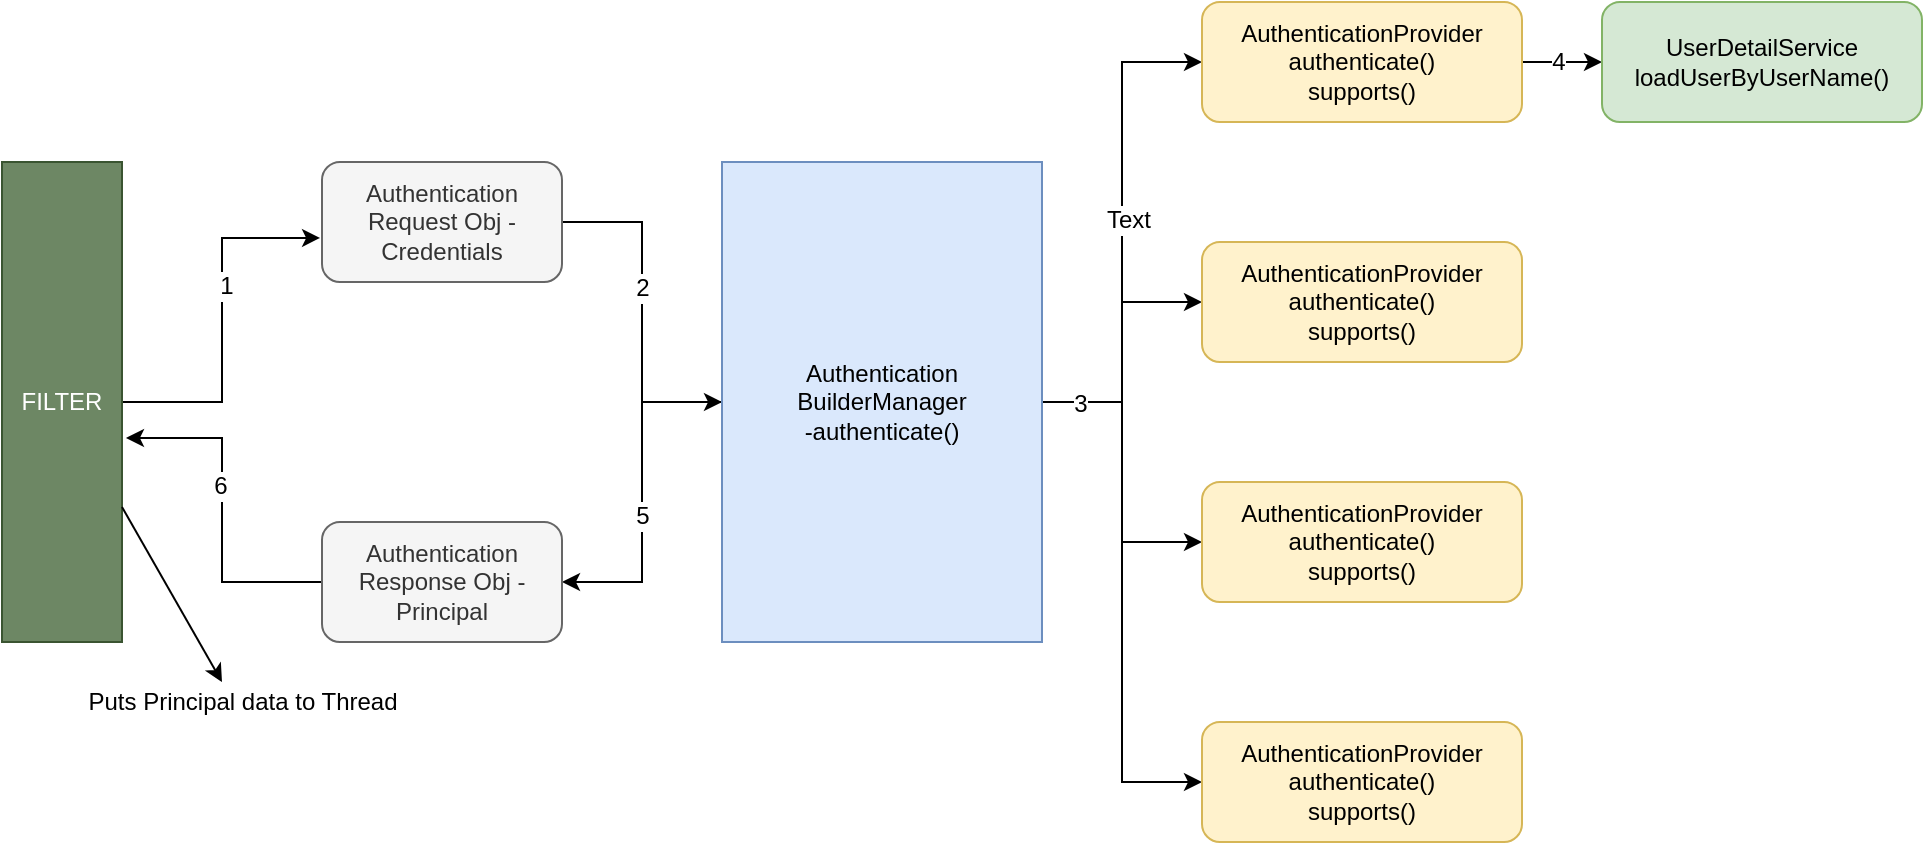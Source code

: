 <mxfile version="12.7.4" type="github"><diagram id="Ptgg4sQXUyMZ3CQnNbE7" name="Page-1"><mxGraphModel dx="1636" dy="429" grid="1" gridSize="10" guides="1" tooltips="1" connect="1" arrows="1" fold="1" page="1" pageScale="1" pageWidth="850" pageHeight="1100" math="0" shadow="0"><root><mxCell id="0"/><mxCell id="1" parent="0"/><mxCell id="X0fooSxzh1B7O8J5c73O-13" style="edgeStyle=orthogonalEdgeStyle;rounded=0;orthogonalLoop=1;jettySize=auto;html=1;entryX=0;entryY=0.5;entryDx=0;entryDy=0;" edge="1" parent="1" source="X0fooSxzh1B7O8J5c73O-1" target="X0fooSxzh1B7O8J5c73O-2"><mxGeometry relative="1" as="geometry"/></mxCell><mxCell id="X0fooSxzh1B7O8J5c73O-24" value="2" style="text;html=1;align=center;verticalAlign=middle;resizable=0;points=[];labelBackgroundColor=#ffffff;" vertex="1" connectable="0" parent="X0fooSxzh1B7O8J5c73O-13"><mxGeometry x="-0.141" relative="1" as="geometry"><mxPoint as="offset"/></mxGeometry></mxCell><mxCell id="X0fooSxzh1B7O8J5c73O-1" value="Authentication Request Obj - Credentials" style="rounded=1;whiteSpace=wrap;html=1;fillColor=#f5f5f5;strokeColor=#666666;fontColor=#333333;" vertex="1" parent="1"><mxGeometry x="40" y="120" width="120" height="60" as="geometry"/></mxCell><mxCell id="X0fooSxzh1B7O8J5c73O-16" style="edgeStyle=orthogonalEdgeStyle;rounded=0;orthogonalLoop=1;jettySize=auto;html=1;entryX=0;entryY=0.5;entryDx=0;entryDy=0;" edge="1" parent="1" source="X0fooSxzh1B7O8J5c73O-2" target="X0fooSxzh1B7O8J5c73O-5"><mxGeometry relative="1" as="geometry"/></mxCell><mxCell id="X0fooSxzh1B7O8J5c73O-17" style="edgeStyle=orthogonalEdgeStyle;rounded=0;orthogonalLoop=1;jettySize=auto;html=1;entryX=0;entryY=0.5;entryDx=0;entryDy=0;" edge="1" parent="1" source="X0fooSxzh1B7O8J5c73O-2" target="X0fooSxzh1B7O8J5c73O-6"><mxGeometry relative="1" as="geometry"/></mxCell><mxCell id="X0fooSxzh1B7O8J5c73O-18" style="edgeStyle=orthogonalEdgeStyle;rounded=0;orthogonalLoop=1;jettySize=auto;html=1;entryX=0;entryY=0.5;entryDx=0;entryDy=0;" edge="1" parent="1" source="X0fooSxzh1B7O8J5c73O-2" target="X0fooSxzh1B7O8J5c73O-3"><mxGeometry relative="1" as="geometry"/></mxCell><mxCell id="X0fooSxzh1B7O8J5c73O-25" value="Text" style="text;html=1;align=center;verticalAlign=middle;resizable=0;points=[];labelBackgroundColor=#ffffff;" vertex="1" connectable="0" parent="X0fooSxzh1B7O8J5c73O-18"><mxGeometry x="0.048" y="-3" relative="1" as="geometry"><mxPoint as="offset"/></mxGeometry></mxCell><mxCell id="X0fooSxzh1B7O8J5c73O-19" style="edgeStyle=orthogonalEdgeStyle;rounded=0;orthogonalLoop=1;jettySize=auto;html=1;entryX=0;entryY=0.5;entryDx=0;entryDy=0;" edge="1" parent="1" source="X0fooSxzh1B7O8J5c73O-2" target="X0fooSxzh1B7O8J5c73O-4"><mxGeometry relative="1" as="geometry"/></mxCell><mxCell id="X0fooSxzh1B7O8J5c73O-26" value="3" style="text;html=1;align=center;verticalAlign=middle;resizable=0;points=[];labelBackgroundColor=#ffffff;" vertex="1" connectable="0" parent="X0fooSxzh1B7O8J5c73O-19"><mxGeometry x="-0.708" y="-1" relative="1" as="geometry"><mxPoint as="offset"/></mxGeometry></mxCell><mxCell id="X0fooSxzh1B7O8J5c73O-22" style="edgeStyle=orthogonalEdgeStyle;rounded=0;orthogonalLoop=1;jettySize=auto;html=1;entryX=1;entryY=0.5;entryDx=0;entryDy=0;" edge="1" parent="1" source="X0fooSxzh1B7O8J5c73O-2" target="X0fooSxzh1B7O8J5c73O-9"><mxGeometry relative="1" as="geometry"/></mxCell><mxCell id="X0fooSxzh1B7O8J5c73O-28" value="5" style="text;html=1;align=center;verticalAlign=middle;resizable=0;points=[];labelBackgroundColor=#ffffff;" vertex="1" connectable="0" parent="X0fooSxzh1B7O8J5c73O-22"><mxGeometry x="0.141" relative="1" as="geometry"><mxPoint as="offset"/></mxGeometry></mxCell><mxCell id="X0fooSxzh1B7O8J5c73O-2" value="Authentication&lt;br&gt;BuilderManager&lt;br&gt;-authenticate()" style="rounded=0;whiteSpace=wrap;html=1;fillColor=#dae8fc;strokeColor=#6c8ebf;" vertex="1" parent="1"><mxGeometry x="240" y="120" width="160" height="240" as="geometry"/></mxCell><mxCell id="X0fooSxzh1B7O8J5c73O-20" style="edgeStyle=orthogonalEdgeStyle;rounded=0;orthogonalLoop=1;jettySize=auto;html=1;entryX=0;entryY=0.5;entryDx=0;entryDy=0;" edge="1" parent="1" source="X0fooSxzh1B7O8J5c73O-3" target="X0fooSxzh1B7O8J5c73O-7"><mxGeometry relative="1" as="geometry"/></mxCell><mxCell id="X0fooSxzh1B7O8J5c73O-27" value="4" style="text;html=1;align=center;verticalAlign=middle;resizable=0;points=[];labelBackgroundColor=#ffffff;" vertex="1" connectable="0" parent="X0fooSxzh1B7O8J5c73O-20"><mxGeometry x="-0.1" relative="1" as="geometry"><mxPoint as="offset"/></mxGeometry></mxCell><mxCell id="X0fooSxzh1B7O8J5c73O-3" value="AuthenticationProvider&lt;br&gt;authenticate()&lt;br&gt;supports()" style="rounded=1;whiteSpace=wrap;html=1;fillColor=#fff2cc;strokeColor=#d6b656;" vertex="1" parent="1"><mxGeometry x="480" y="40" width="160" height="60" as="geometry"/></mxCell><mxCell id="X0fooSxzh1B7O8J5c73O-4" value="&lt;span style=&quot;white-space: normal&quot;&gt;AuthenticationProvider&lt;/span&gt;&lt;br style=&quot;white-space: normal&quot;&gt;&lt;span style=&quot;white-space: normal&quot;&gt;authenticate()&lt;/span&gt;&lt;br style=&quot;white-space: normal&quot;&gt;&lt;span style=&quot;white-space: normal&quot;&gt;supports()&lt;/span&gt;" style="rounded=1;whiteSpace=wrap;html=1;fillColor=#fff2cc;strokeColor=#d6b656;" vertex="1" parent="1"><mxGeometry x="480" y="160" width="160" height="60" as="geometry"/></mxCell><mxCell id="X0fooSxzh1B7O8J5c73O-5" value="&lt;span style=&quot;white-space: normal&quot;&gt;AuthenticationProvider&lt;/span&gt;&lt;br style=&quot;white-space: normal&quot;&gt;&lt;span style=&quot;white-space: normal&quot;&gt;authenticate()&lt;/span&gt;&lt;br style=&quot;white-space: normal&quot;&gt;&lt;span style=&quot;white-space: normal&quot;&gt;supports()&lt;/span&gt;" style="rounded=1;whiteSpace=wrap;html=1;fillColor=#fff2cc;strokeColor=#d6b656;" vertex="1" parent="1"><mxGeometry x="480" y="280" width="160" height="60" as="geometry"/></mxCell><mxCell id="X0fooSxzh1B7O8J5c73O-6" value="&lt;span style=&quot;white-space: normal&quot;&gt;AuthenticationProvider&lt;/span&gt;&lt;br style=&quot;white-space: normal&quot;&gt;&lt;span style=&quot;white-space: normal&quot;&gt;authenticate()&lt;/span&gt;&lt;br style=&quot;white-space: normal&quot;&gt;&lt;span style=&quot;white-space: normal&quot;&gt;supports()&lt;/span&gt;" style="rounded=1;whiteSpace=wrap;html=1;fillColor=#fff2cc;strokeColor=#d6b656;" vertex="1" parent="1"><mxGeometry x="480" y="400" width="160" height="60" as="geometry"/></mxCell><mxCell id="X0fooSxzh1B7O8J5c73O-7" value="UserDetailService&lt;br&gt;loadUserByUserName()" style="rounded=1;whiteSpace=wrap;html=1;fillColor=#d5e8d4;strokeColor=#82b366;" vertex="1" parent="1"><mxGeometry x="680" y="40" width="160" height="60" as="geometry"/></mxCell><mxCell id="X0fooSxzh1B7O8J5c73O-21" style="edgeStyle=orthogonalEdgeStyle;rounded=0;orthogonalLoop=1;jettySize=auto;html=1;entryX=0.575;entryY=-0.033;entryDx=0;entryDy=0;entryPerimeter=0;" edge="1" parent="1" source="X0fooSxzh1B7O8J5c73O-9" target="X0fooSxzh1B7O8J5c73O-11"><mxGeometry relative="1" as="geometry"/></mxCell><mxCell id="X0fooSxzh1B7O8J5c73O-29" value="6" style="text;html=1;align=center;verticalAlign=middle;resizable=0;points=[];labelBackgroundColor=#ffffff;" vertex="1" connectable="0" parent="X0fooSxzh1B7O8J5c73O-21"><mxGeometry x="0.153" y="1" relative="1" as="geometry"><mxPoint as="offset"/></mxGeometry></mxCell><mxCell id="X0fooSxzh1B7O8J5c73O-9" value="Authentication Response Obj - Principal" style="rounded=1;whiteSpace=wrap;html=1;fillColor=#f5f5f5;strokeColor=#666666;fontColor=#333333;" vertex="1" parent="1"><mxGeometry x="40" y="300" width="120" height="60" as="geometry"/></mxCell><mxCell id="X0fooSxzh1B7O8J5c73O-12" style="edgeStyle=orthogonalEdgeStyle;rounded=0;orthogonalLoop=1;jettySize=auto;html=1;entryX=-0.008;entryY=0.633;entryDx=0;entryDy=0;entryPerimeter=0;" edge="1" parent="1" source="X0fooSxzh1B7O8J5c73O-11" target="X0fooSxzh1B7O8J5c73O-1"><mxGeometry relative="1" as="geometry"/></mxCell><mxCell id="X0fooSxzh1B7O8J5c73O-23" value="1" style="text;html=1;align=center;verticalAlign=middle;resizable=0;points=[];labelBackgroundColor=#ffffff;" vertex="1" connectable="0" parent="X0fooSxzh1B7O8J5c73O-12"><mxGeometry x="0.193" y="-2" relative="1" as="geometry"><mxPoint as="offset"/></mxGeometry></mxCell><mxCell id="X0fooSxzh1B7O8J5c73O-11" value="FILTER" style="rounded=0;whiteSpace=wrap;html=1;direction=south;fillColor=#6d8764;strokeColor=#3A5431;fontColor=#ffffff;" vertex="1" parent="1"><mxGeometry x="-120" y="120" width="60" height="240" as="geometry"/></mxCell><mxCell id="X0fooSxzh1B7O8J5c73O-30" value="" style="endArrow=classic;html=1;" edge="1" parent="1" source="X0fooSxzh1B7O8J5c73O-11"><mxGeometry width="50" height="50" relative="1" as="geometry"><mxPoint x="-70" y="410" as="sourcePoint"/><mxPoint x="-10" y="380" as="targetPoint"/></mxGeometry></mxCell><mxCell id="X0fooSxzh1B7O8J5c73O-31" value="Puts Principal data to Thread" style="text;html=1;align=center;verticalAlign=middle;resizable=0;points=[];labelBackgroundColor=#ffffff;" vertex="1" connectable="0" parent="X0fooSxzh1B7O8J5c73O-30"><mxGeometry x="0.271" relative="1" as="geometry"><mxPoint x="28.25" y="41.93" as="offset"/></mxGeometry></mxCell></root></mxGraphModel></diagram></mxfile>
